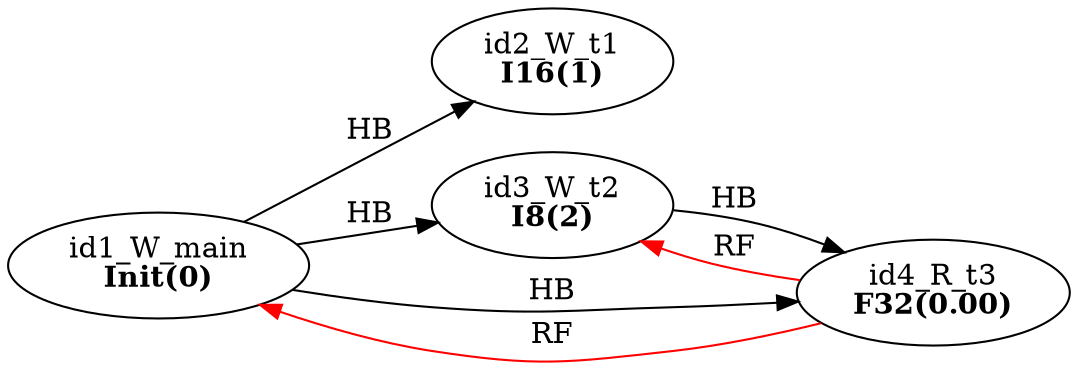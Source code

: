 digraph memory_model {
rankdir=LR;
splines=true; esep=0.5;
id1_W_main -> id2_W_t1 [label = "HB", color="black"];
id1_W_main -> id3_W_t2 [label = "HB", color="black"];
id1_W_main -> id4_R_t3 [label = "HB", color="black"];
id3_W_t2 -> id4_R_t3 [label = "HB", color="black"];
id4_R_t3 -> id1_W_main [label = "RF", color="red"];
id4_R_t3 -> id3_W_t2 [label = "RF", color="red"];
id1_W_main [label=<id1_W_main<br/><B>Init(0)</B>>, pos="5.0,2!"]
id2_W_t1 [label=<id2_W_t1<br/><B>I16(1)</B>>, pos="0,0!"]
id3_W_t2 [label=<id3_W_t2<br/><B>I8(2)</B>>, pos="5,0!"]
id4_R_t3 [label=<id4_R_t3<br/><B>F32(0.00)</B>>, pos="10,0!"]
}